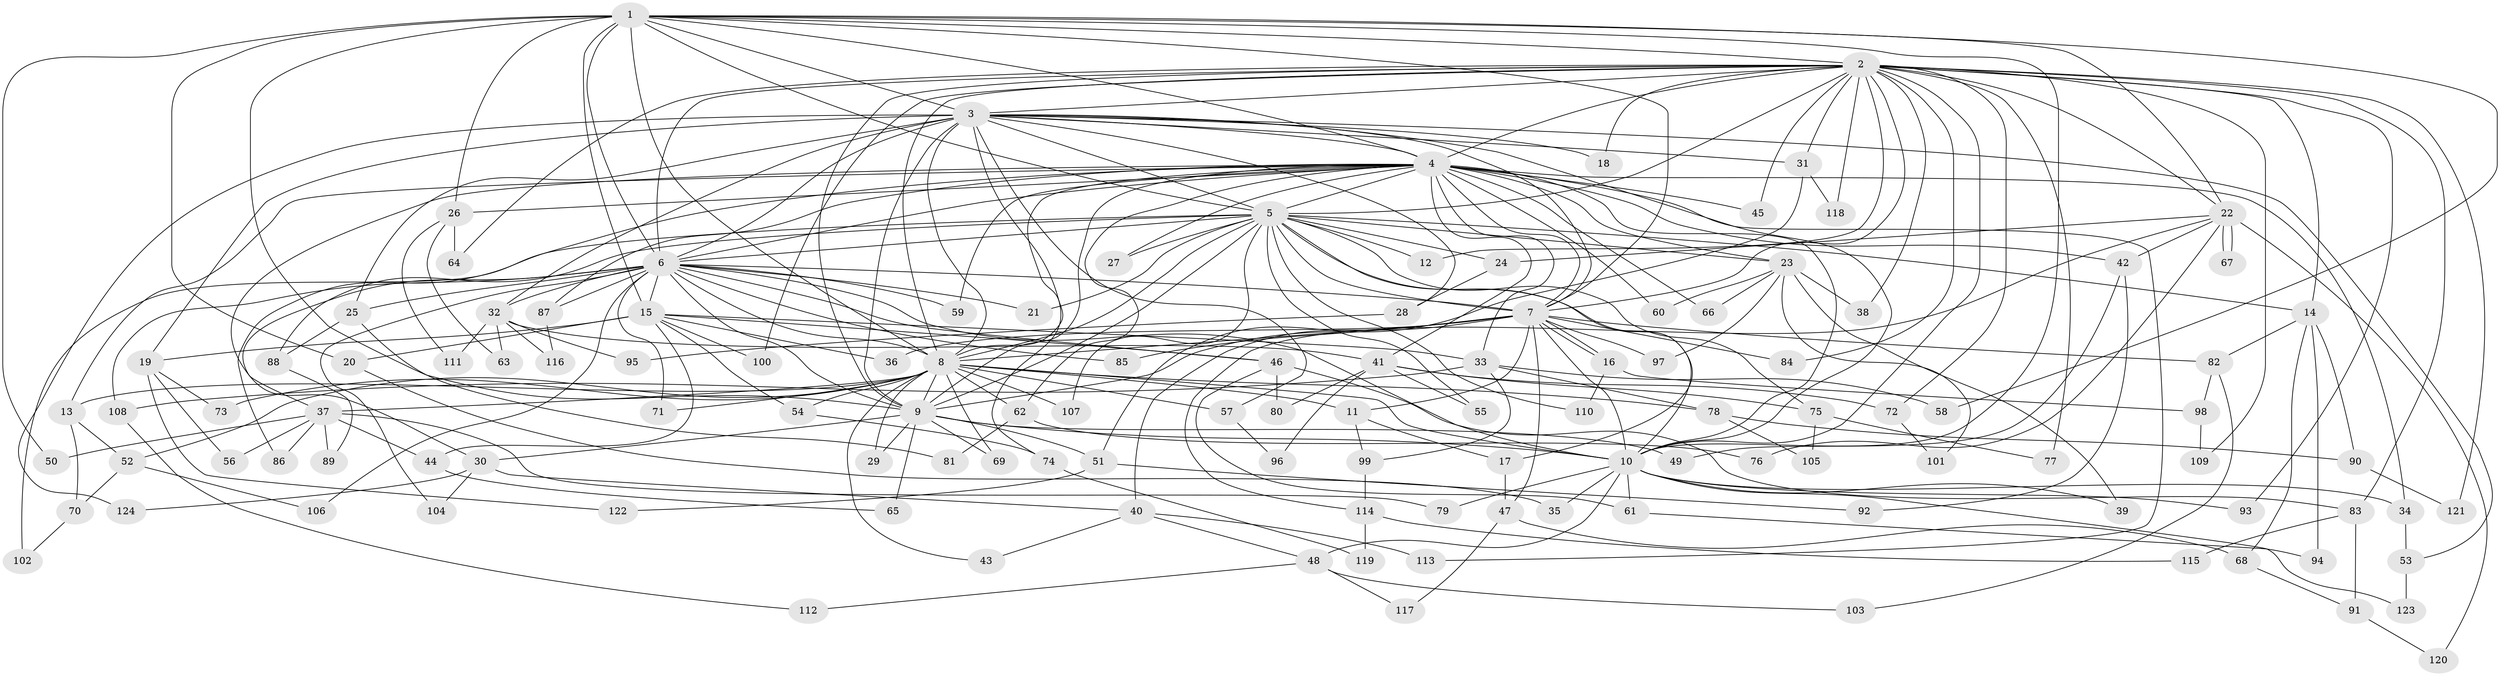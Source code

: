 // Generated by graph-tools (version 1.1) at 2025/43/03/09/25 04:43:43]
// undirected, 124 vertices, 273 edges
graph export_dot {
graph [start="1"]
  node [color=gray90,style=filled];
  1;
  2;
  3;
  4;
  5;
  6;
  7;
  8;
  9;
  10;
  11;
  12;
  13;
  14;
  15;
  16;
  17;
  18;
  19;
  20;
  21;
  22;
  23;
  24;
  25;
  26;
  27;
  28;
  29;
  30;
  31;
  32;
  33;
  34;
  35;
  36;
  37;
  38;
  39;
  40;
  41;
  42;
  43;
  44;
  45;
  46;
  47;
  48;
  49;
  50;
  51;
  52;
  53;
  54;
  55;
  56;
  57;
  58;
  59;
  60;
  61;
  62;
  63;
  64;
  65;
  66;
  67;
  68;
  69;
  70;
  71;
  72;
  73;
  74;
  75;
  76;
  77;
  78;
  79;
  80;
  81;
  82;
  83;
  84;
  85;
  86;
  87;
  88;
  89;
  90;
  91;
  92;
  93;
  94;
  95;
  96;
  97;
  98;
  99;
  100;
  101;
  102;
  103;
  104;
  105;
  106;
  107;
  108;
  109;
  110;
  111;
  112;
  113;
  114;
  115;
  116;
  117;
  118;
  119;
  120;
  121;
  122;
  123;
  124;
  1 -- 2;
  1 -- 3;
  1 -- 4;
  1 -- 5;
  1 -- 6;
  1 -- 7;
  1 -- 8;
  1 -- 9;
  1 -- 10;
  1 -- 15;
  1 -- 20;
  1 -- 22;
  1 -- 26;
  1 -- 50;
  1 -- 58;
  2 -- 3;
  2 -- 4;
  2 -- 5;
  2 -- 6;
  2 -- 7;
  2 -- 8;
  2 -- 9;
  2 -- 10;
  2 -- 12;
  2 -- 14;
  2 -- 18;
  2 -- 22;
  2 -- 31;
  2 -- 38;
  2 -- 45;
  2 -- 64;
  2 -- 72;
  2 -- 77;
  2 -- 83;
  2 -- 84;
  2 -- 93;
  2 -- 100;
  2 -- 109;
  2 -- 118;
  2 -- 121;
  3 -- 4;
  3 -- 5;
  3 -- 6;
  3 -- 7;
  3 -- 8;
  3 -- 9;
  3 -- 10;
  3 -- 18;
  3 -- 19;
  3 -- 25;
  3 -- 28;
  3 -- 31;
  3 -- 32;
  3 -- 53;
  3 -- 57;
  3 -- 74;
  3 -- 124;
  4 -- 5;
  4 -- 6;
  4 -- 7;
  4 -- 8;
  4 -- 9;
  4 -- 10;
  4 -- 13;
  4 -- 23;
  4 -- 26;
  4 -- 27;
  4 -- 30;
  4 -- 33;
  4 -- 34;
  4 -- 41;
  4 -- 42;
  4 -- 45;
  4 -- 59;
  4 -- 60;
  4 -- 62;
  4 -- 66;
  4 -- 86;
  4 -- 87;
  4 -- 113;
  5 -- 6;
  5 -- 7;
  5 -- 8;
  5 -- 9;
  5 -- 10;
  5 -- 12;
  5 -- 14;
  5 -- 17;
  5 -- 21;
  5 -- 23;
  5 -- 24;
  5 -- 27;
  5 -- 55;
  5 -- 75;
  5 -- 88;
  5 -- 102;
  5 -- 107;
  5 -- 110;
  6 -- 7;
  6 -- 8;
  6 -- 9;
  6 -- 10;
  6 -- 15;
  6 -- 21;
  6 -- 25;
  6 -- 32;
  6 -- 37;
  6 -- 46;
  6 -- 59;
  6 -- 71;
  6 -- 85;
  6 -- 87;
  6 -- 104;
  6 -- 106;
  6 -- 108;
  7 -- 8;
  7 -- 9;
  7 -- 10;
  7 -- 11;
  7 -- 16;
  7 -- 16;
  7 -- 36;
  7 -- 40;
  7 -- 47;
  7 -- 82;
  7 -- 84;
  7 -- 85;
  7 -- 97;
  8 -- 9;
  8 -- 10;
  8 -- 11;
  8 -- 13;
  8 -- 29;
  8 -- 37;
  8 -- 43;
  8 -- 52;
  8 -- 54;
  8 -- 57;
  8 -- 62;
  8 -- 69;
  8 -- 71;
  8 -- 73;
  8 -- 78;
  8 -- 107;
  9 -- 10;
  9 -- 29;
  9 -- 30;
  9 -- 49;
  9 -- 51;
  9 -- 65;
  9 -- 69;
  10 -- 34;
  10 -- 35;
  10 -- 39;
  10 -- 48;
  10 -- 61;
  10 -- 79;
  10 -- 93;
  10 -- 123;
  11 -- 17;
  11 -- 99;
  13 -- 52;
  13 -- 70;
  14 -- 68;
  14 -- 82;
  14 -- 90;
  14 -- 94;
  15 -- 19;
  15 -- 20;
  15 -- 33;
  15 -- 36;
  15 -- 44;
  15 -- 46;
  15 -- 54;
  15 -- 100;
  16 -- 98;
  16 -- 110;
  17 -- 47;
  19 -- 56;
  19 -- 73;
  19 -- 122;
  20 -- 35;
  22 -- 24;
  22 -- 42;
  22 -- 67;
  22 -- 67;
  22 -- 76;
  22 -- 114;
  22 -- 120;
  23 -- 38;
  23 -- 39;
  23 -- 60;
  23 -- 66;
  23 -- 97;
  23 -- 101;
  24 -- 28;
  25 -- 81;
  25 -- 88;
  26 -- 63;
  26 -- 64;
  26 -- 111;
  28 -- 95;
  30 -- 40;
  30 -- 104;
  30 -- 124;
  31 -- 51;
  31 -- 118;
  32 -- 41;
  32 -- 63;
  32 -- 95;
  32 -- 111;
  32 -- 116;
  33 -- 58;
  33 -- 78;
  33 -- 99;
  33 -- 108;
  34 -- 53;
  37 -- 44;
  37 -- 50;
  37 -- 56;
  37 -- 79;
  37 -- 86;
  37 -- 89;
  40 -- 43;
  40 -- 48;
  40 -- 113;
  41 -- 55;
  41 -- 72;
  41 -- 75;
  41 -- 80;
  41 -- 96;
  42 -- 49;
  42 -- 92;
  44 -- 65;
  46 -- 61;
  46 -- 80;
  46 -- 83;
  47 -- 68;
  47 -- 117;
  48 -- 103;
  48 -- 112;
  48 -- 117;
  51 -- 92;
  51 -- 122;
  52 -- 70;
  52 -- 106;
  53 -- 123;
  54 -- 74;
  57 -- 96;
  61 -- 94;
  62 -- 76;
  62 -- 81;
  68 -- 91;
  70 -- 102;
  72 -- 101;
  74 -- 119;
  75 -- 77;
  75 -- 105;
  78 -- 90;
  78 -- 105;
  82 -- 98;
  82 -- 103;
  83 -- 91;
  83 -- 115;
  87 -- 116;
  88 -- 89;
  90 -- 121;
  91 -- 120;
  98 -- 109;
  99 -- 114;
  108 -- 112;
  114 -- 115;
  114 -- 119;
}
